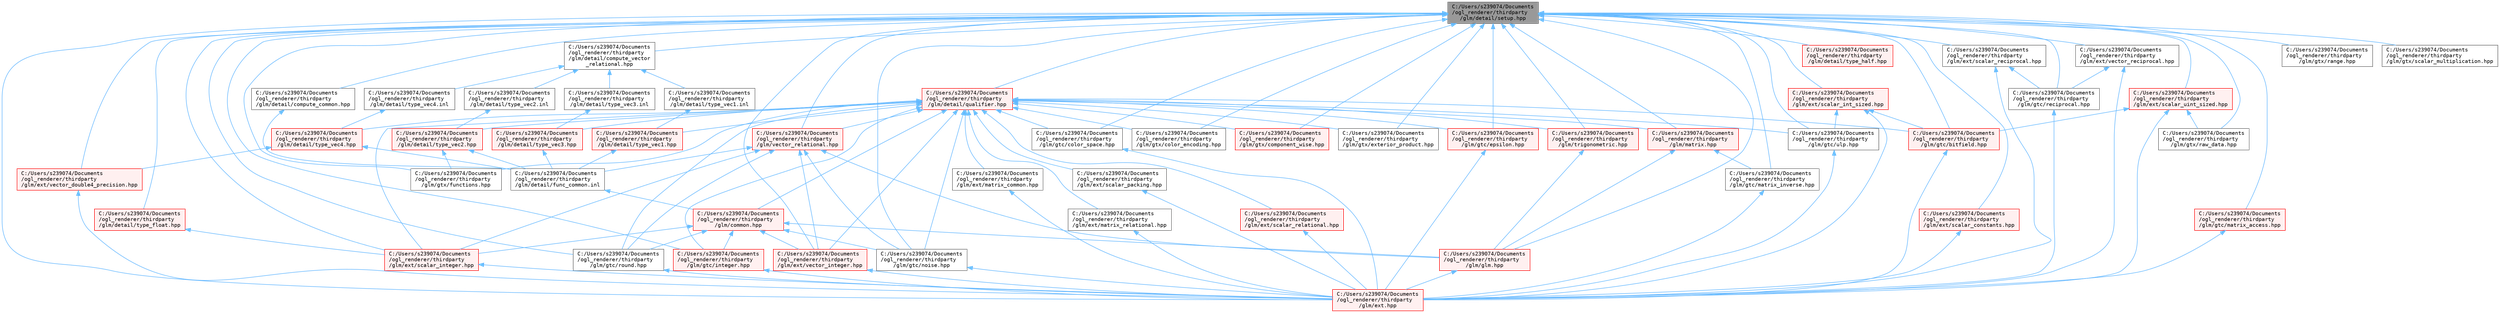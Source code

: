 digraph "C:/Users/s239074/Documents/ogl_renderer/thirdparty/glm/detail/setup.hpp"
{
 // LATEX_PDF_SIZE
  bgcolor="transparent";
  edge [fontname=Terminal,fontsize=10,labelfontname=Helvetica,labelfontsize=10];
  node [fontname=Terminal,fontsize=10,shape=box,height=0.2,width=0.4];
  Node1 [label="C:/Users/s239074/Documents\l/ogl_renderer/thirdparty\l/glm/detail/setup.hpp",height=0.2,width=0.4,color="gray40", fillcolor="grey60", style="filled", fontcolor="black",tooltip=" "];
  Node1 -> Node2 [dir="back",color="steelblue1",style="solid"];
  Node2 [label="C:/Users/s239074/Documents\l/ogl_renderer/thirdparty\l/glm/detail/compute_common.hpp",height=0.2,width=0.4,color="grey40", fillcolor="white", style="filled",URL="$compute__common_8hpp.html",tooltip=" "];
  Node2 -> Node3 [dir="back",color="steelblue1",style="solid"];
  Node3 [label="C:/Users/s239074/Documents\l/ogl_renderer/thirdparty\l/glm/detail/func_common.inl",height=0.2,width=0.4,color="grey40", fillcolor="white", style="filled",URL="$func__common_8inl.html",tooltip=" "];
  Node3 -> Node4 [dir="back",color="steelblue1",style="solid"];
  Node4 [label="C:/Users/s239074/Documents\l/ogl_renderer/thirdparty\l/glm/common.hpp",height=0.2,width=0.4,color="red", fillcolor="#FFF0F0", style="filled",URL="$common_8hpp.html",tooltip=" "];
  Node4 -> Node179 [dir="back",color="steelblue1",style="solid"];
  Node179 [label="C:/Users/s239074/Documents\l/ogl_renderer/thirdparty\l/glm/ext/scalar_integer.hpp",height=0.2,width=0.4,color="red", fillcolor="#FFF0F0", style="filled",URL="$scalar__integer_8hpp.html",tooltip=" "];
  Node179 -> Node7 [dir="back",color="steelblue1",style="solid"];
  Node7 [label="C:/Users/s239074/Documents\l/ogl_renderer/thirdparty\l/glm/ext.hpp",height=0.2,width=0.4,color="red", fillcolor="#FFF0F0", style="filled",URL="$ext_8hpp.html",tooltip=" "];
  Node4 -> Node181 [dir="back",color="steelblue1",style="solid"];
  Node181 [label="C:/Users/s239074/Documents\l/ogl_renderer/thirdparty\l/glm/ext/vector_integer.hpp",height=0.2,width=0.4,color="red", fillcolor="#FFF0F0", style="filled",URL="$vector__integer_8hpp.html",tooltip=" "];
  Node181 -> Node7 [dir="back",color="steelblue1",style="solid"];
  Node4 -> Node41 [dir="back",color="steelblue1",style="solid"];
  Node41 [label="C:/Users/s239074/Documents\l/ogl_renderer/thirdparty\l/glm/glm.hpp",height=0.2,width=0.4,color="red", fillcolor="#FFF0F0", style="filled",URL="$glm_8hpp.html",tooltip=" "];
  Node41 -> Node7 [dir="back",color="steelblue1",style="solid"];
  Node4 -> Node176 [dir="back",color="steelblue1",style="solid"];
  Node176 [label="C:/Users/s239074/Documents\l/ogl_renderer/thirdparty\l/glm/gtc/integer.hpp",height=0.2,width=0.4,color="red", fillcolor="#FFF0F0", style="filled",URL="$gtc_2integer_8hpp.html",tooltip=" "];
  Node176 -> Node7 [dir="back",color="steelblue1",style="solid"];
  Node4 -> Node6 [dir="back",color="steelblue1",style="solid"];
  Node6 [label="C:/Users/s239074/Documents\l/ogl_renderer/thirdparty\l/glm/gtc/noise.hpp",height=0.2,width=0.4,color="grey40", fillcolor="white", style="filled",URL="$noise_8hpp.html",tooltip=" "];
  Node6 -> Node7 [dir="back",color="steelblue1",style="solid"];
  Node4 -> Node183 [dir="back",color="steelblue1",style="solid"];
  Node183 [label="C:/Users/s239074/Documents\l/ogl_renderer/thirdparty\l/glm/gtc/round.hpp",height=0.2,width=0.4,color="grey40", fillcolor="white", style="filled",URL="$round_8hpp.html",tooltip=" "];
  Node183 -> Node7 [dir="back",color="steelblue1",style="solid"];
  Node1 -> Node201 [dir="back",color="steelblue1",style="solid"];
  Node201 [label="C:/Users/s239074/Documents\l/ogl_renderer/thirdparty\l/glm/detail/compute_vector\l_relational.hpp",height=0.2,width=0.4,color="grey40", fillcolor="white", style="filled",URL="$compute__vector__relational_8hpp.html",tooltip=" "];
  Node201 -> Node202 [dir="back",color="steelblue1",style="solid"];
  Node202 [label="C:/Users/s239074/Documents\l/ogl_renderer/thirdparty\l/glm/detail/type_vec1.inl",height=0.2,width=0.4,color="grey40", fillcolor="white", style="filled",URL="$type__vec1_8inl.html",tooltip=" "];
  Node202 -> Node203 [dir="back",color="steelblue1",style="solid"];
  Node203 [label="C:/Users/s239074/Documents\l/ogl_renderer/thirdparty\l/glm/detail/type_vec1.hpp",height=0.2,width=0.4,color="red", fillcolor="#FFF0F0", style="filled",URL="$type__vec1_8hpp.html",tooltip=" "];
  Node203 -> Node3 [dir="back",color="steelblue1",style="solid"];
  Node201 -> Node219 [dir="back",color="steelblue1",style="solid"];
  Node219 [label="C:/Users/s239074/Documents\l/ogl_renderer/thirdparty\l/glm/detail/type_vec2.inl",height=0.2,width=0.4,color="grey40", fillcolor="white", style="filled",URL="$type__vec2_8inl.html",tooltip=" "];
  Node219 -> Node220 [dir="back",color="steelblue1",style="solid"];
  Node220 [label="C:/Users/s239074/Documents\l/ogl_renderer/thirdparty\l/glm/detail/type_vec2.hpp",height=0.2,width=0.4,color="red", fillcolor="#FFF0F0", style="filled",URL="$type__vec2_8hpp.html",tooltip=" "];
  Node220 -> Node3 [dir="back",color="steelblue1",style="solid"];
  Node220 -> Node207 [dir="back",color="steelblue1",style="solid"];
  Node207 [label="C:/Users/s239074/Documents\l/ogl_renderer/thirdparty\l/glm/gtx/functions.hpp",height=0.2,width=0.4,color="grey40", fillcolor="white", style="filled",URL="$functions_8hpp.html",tooltip=" "];
  Node201 -> Node266 [dir="back",color="steelblue1",style="solid"];
  Node266 [label="C:/Users/s239074/Documents\l/ogl_renderer/thirdparty\l/glm/detail/type_vec3.inl",height=0.2,width=0.4,color="grey40", fillcolor="white", style="filled",URL="$type__vec3_8inl.html",tooltip=" "];
  Node266 -> Node267 [dir="back",color="steelblue1",style="solid"];
  Node267 [label="C:/Users/s239074/Documents\l/ogl_renderer/thirdparty\l/glm/detail/type_vec3.hpp",height=0.2,width=0.4,color="red", fillcolor="#FFF0F0", style="filled",URL="$type__vec3_8hpp.html",tooltip=" "];
  Node267 -> Node3 [dir="back",color="steelblue1",style="solid"];
  Node201 -> Node300 [dir="back",color="steelblue1",style="solid"];
  Node300 [label="C:/Users/s239074/Documents\l/ogl_renderer/thirdparty\l/glm/detail/type_vec4.inl",height=0.2,width=0.4,color="grey40", fillcolor="white", style="filled",URL="$type__vec4_8inl.html",tooltip=" "];
  Node300 -> Node301 [dir="back",color="steelblue1",style="solid"];
  Node301 [label="C:/Users/s239074/Documents\l/ogl_renderer/thirdparty\l/glm/detail/type_vec4.hpp",height=0.2,width=0.4,color="red", fillcolor="#FFF0F0", style="filled",URL="$type__vec4_8hpp.html",tooltip=" "];
  Node301 -> Node3 [dir="back",color="steelblue1",style="solid"];
  Node301 -> Node306 [dir="back",color="steelblue1",style="solid"];
  Node306 [label="C:/Users/s239074/Documents\l/ogl_renderer/thirdparty\l/glm/ext/vector_double4_precision.hpp",height=0.2,width=0.4,color="red", fillcolor="#FFF0F0", style="filled",URL="$vector__double4__precision_8hpp.html",tooltip=" "];
  Node306 -> Node7 [dir="back",color="steelblue1",style="solid"];
  Node1 -> Node313 [dir="back",color="steelblue1",style="solid"];
  Node313 [label="C:/Users/s239074/Documents\l/ogl_renderer/thirdparty\l/glm/detail/qualifier.hpp",height=0.2,width=0.4,color="red", fillcolor="#FFF0F0", style="filled",URL="$qualifier_8hpp.html",tooltip=" "];
  Node313 -> Node4 [dir="back",color="steelblue1",style="solid"];
  Node313 -> Node203 [dir="back",color="steelblue1",style="solid"];
  Node313 -> Node220 [dir="back",color="steelblue1",style="solid"];
  Node313 -> Node267 [dir="back",color="steelblue1",style="solid"];
  Node313 -> Node301 [dir="back",color="steelblue1",style="solid"];
  Node313 -> Node152 [dir="back",color="steelblue1",style="solid"];
  Node152 [label="C:/Users/s239074/Documents\l/ogl_renderer/thirdparty\l/glm/ext/matrix_common.hpp",height=0.2,width=0.4,color="grey40", fillcolor="white", style="filled",URL="$matrix__common_8hpp.html",tooltip=" "];
  Node152 -> Node7 [dir="back",color="steelblue1",style="solid"];
  Node313 -> Node173 [dir="back",color="steelblue1",style="solid"];
  Node173 [label="C:/Users/s239074/Documents\l/ogl_renderer/thirdparty\l/glm/ext/matrix_relational.hpp",height=0.2,width=0.4,color="grey40", fillcolor="white", style="filled",URL="$matrix__relational_8hpp.html",tooltip=" "];
  Node173 -> Node7 [dir="back",color="steelblue1",style="solid"];
  Node313 -> Node179 [dir="back",color="steelblue1",style="solid"];
  Node313 -> Node314 [dir="back",color="steelblue1",style="solid"];
  Node314 [label="C:/Users/s239074/Documents\l/ogl_renderer/thirdparty\l/glm/ext/scalar_packing.hpp",height=0.2,width=0.4,color="grey40", fillcolor="white", style="filled",URL="$scalar__packing_8hpp.html",tooltip=" "];
  Node314 -> Node7 [dir="back",color="steelblue1",style="solid"];
  Node313 -> Node185 [dir="back",color="steelblue1",style="solid"];
  Node185 [label="C:/Users/s239074/Documents\l/ogl_renderer/thirdparty\l/glm/ext/scalar_relational.hpp",height=0.2,width=0.4,color="red", fillcolor="#FFF0F0", style="filled",URL="$ext_2scalar__relational_8hpp.html",tooltip=" "];
  Node185 -> Node7 [dir="back",color="steelblue1",style="solid"];
  Node313 -> Node181 [dir="back",color="steelblue1",style="solid"];
  Node313 -> Node116 [dir="back",color="steelblue1",style="solid"];
  Node116 [label="C:/Users/s239074/Documents\l/ogl_renderer/thirdparty\l/glm/gtc/bitfield.hpp",height=0.2,width=0.4,color="red", fillcolor="#FFF0F0", style="filled",URL="$bitfield_8hpp.html",tooltip=" "];
  Node116 -> Node7 [dir="back",color="steelblue1",style="solid"];
  Node313 -> Node205 [dir="back",color="steelblue1",style="solid"];
  Node205 [label="C:/Users/s239074/Documents\l/ogl_renderer/thirdparty\l/glm/gtc/color_space.hpp",height=0.2,width=0.4,color="grey40", fillcolor="white", style="filled",URL="$gtc_2color__space_8hpp.html",tooltip=" "];
  Node205 -> Node7 [dir="back",color="steelblue1",style="solid"];
  Node313 -> Node196 [dir="back",color="steelblue1",style="solid"];
  Node196 [label="C:/Users/s239074/Documents\l/ogl_renderer/thirdparty\l/glm/gtc/epsilon.hpp",height=0.2,width=0.4,color="red", fillcolor="#FFF0F0", style="filled",URL="$epsilon_8hpp.html",tooltip=" "];
  Node196 -> Node7 [dir="back",color="steelblue1",style="solid"];
  Node313 -> Node176 [dir="back",color="steelblue1",style="solid"];
  Node313 -> Node6 [dir="back",color="steelblue1",style="solid"];
  Node313 -> Node183 [dir="back",color="steelblue1",style="solid"];
  Node313 -> Node191 [dir="back",color="steelblue1",style="solid"];
  Node191 [label="C:/Users/s239074/Documents\l/ogl_renderer/thirdparty\l/glm/gtc/ulp.hpp",height=0.2,width=0.4,color="grey40", fillcolor="white", style="filled",URL="$ulp_8hpp.html",tooltip=" "];
  Node191 -> Node7 [dir="back",color="steelblue1",style="solid"];
  Node313 -> Node290 [dir="back",color="steelblue1",style="solid"];
  Node290 [label="C:/Users/s239074/Documents\l/ogl_renderer/thirdparty\l/glm/gtx/color_encoding.hpp",height=0.2,width=0.4,color="grey40", fillcolor="white", style="filled",URL="$color__encoding_8hpp.html",tooltip=" "];
  Node313 -> Node178 [dir="back",color="steelblue1",style="solid"];
  Node178 [label="C:/Users/s239074/Documents\l/ogl_renderer/thirdparty\l/glm/gtx/component_wise.hpp",height=0.2,width=0.4,color="red", fillcolor="#FFF0F0", style="filled",URL="$component__wise_8hpp.html",tooltip=" "];
  Node313 -> Node317 [dir="back",color="steelblue1",style="solid"];
  Node317 [label="C:/Users/s239074/Documents\l/ogl_renderer/thirdparty\l/glm/gtx/exterior_product.hpp",height=0.2,width=0.4,color="grey40", fillcolor="white", style="filled",URL="$exterior__product_8hpp.html",tooltip=" "];
  Node313 -> Node207 [dir="back",color="steelblue1",style="solid"];
  Node313 -> Node32 [dir="back",color="steelblue1",style="solid"];
  Node32 [label="C:/Users/s239074/Documents\l/ogl_renderer/thirdparty\l/glm/matrix.hpp",height=0.2,width=0.4,color="red", fillcolor="#FFF0F0", style="filled",URL="$matrix_8hpp.html",tooltip=" "];
  Node32 -> Node41 [dir="back",color="steelblue1",style="solid"];
  Node32 -> Node101 [dir="back",color="steelblue1",style="solid"];
  Node101 [label="C:/Users/s239074/Documents\l/ogl_renderer/thirdparty\l/glm/gtc/matrix_inverse.hpp",height=0.2,width=0.4,color="grey40", fillcolor="white", style="filled",URL="$matrix__inverse_8hpp.html",tooltip=" "];
  Node101 -> Node7 [dir="back",color="steelblue1",style="solid"];
  Node313 -> Node319 [dir="back",color="steelblue1",style="solid"];
  Node319 [label="C:/Users/s239074/Documents\l/ogl_renderer/thirdparty\l/glm/trigonometric.hpp",height=0.2,width=0.4,color="red", fillcolor="#FFF0F0", style="filled",URL="$trigonometric_8hpp.html",tooltip=" "];
  Node319 -> Node41 [dir="back",color="steelblue1",style="solid"];
  Node313 -> Node326 [dir="back",color="steelblue1",style="solid"];
  Node326 [label="C:/Users/s239074/Documents\l/ogl_renderer/thirdparty\l/glm/vector_relational.hpp",height=0.2,width=0.4,color="red", fillcolor="#FFF0F0", style="filled",URL="$vector__relational_8hpp.html",tooltip=" "];
  Node326 -> Node3 [dir="back",color="steelblue1",style="solid"];
  Node326 -> Node179 [dir="back",color="steelblue1",style="solid"];
  Node326 -> Node181 [dir="back",color="steelblue1",style="solid"];
  Node326 -> Node41 [dir="back",color="steelblue1",style="solid"];
  Node326 -> Node6 [dir="back",color="steelblue1",style="solid"];
  Node326 -> Node183 [dir="back",color="steelblue1",style="solid"];
  Node1 -> Node329 [dir="back",color="steelblue1",style="solid"];
  Node329 [label="C:/Users/s239074/Documents\l/ogl_renderer/thirdparty\l/glm/detail/type_float.hpp",height=0.2,width=0.4,color="red", fillcolor="#FFF0F0", style="filled",URL="$type__float_8hpp.html",tooltip=" "];
  Node329 -> Node179 [dir="back",color="steelblue1",style="solid"];
  Node1 -> Node331 [dir="back",color="steelblue1",style="solid"];
  Node331 [label="C:/Users/s239074/Documents\l/ogl_renderer/thirdparty\l/glm/detail/type_half.hpp",height=0.2,width=0.4,color="red", fillcolor="#FFF0F0", style="filled",URL="$type__half_8hpp.html",tooltip=" "];
  Node1 -> Node7 [dir="back",color="steelblue1",style="solid"];
  Node1 -> Node332 [dir="back",color="steelblue1",style="solid"];
  Node332 [label="C:/Users/s239074/Documents\l/ogl_renderer/thirdparty\l/glm/ext/scalar_constants.hpp",height=0.2,width=0.4,color="red", fillcolor="#FFF0F0", style="filled",URL="$scalar__constants_8hpp.html",tooltip=" "];
  Node332 -> Node7 [dir="back",color="steelblue1",style="solid"];
  Node1 -> Node339 [dir="back",color="steelblue1",style="solid"];
  Node339 [label="C:/Users/s239074/Documents\l/ogl_renderer/thirdparty\l/glm/ext/scalar_int_sized.hpp",height=0.2,width=0.4,color="red", fillcolor="#FFF0F0", style="filled",URL="$scalar__int__sized_8hpp.html",tooltip=" "];
  Node339 -> Node7 [dir="back",color="steelblue1",style="solid"];
  Node339 -> Node116 [dir="back",color="steelblue1",style="solid"];
  Node339 -> Node191 [dir="back",color="steelblue1",style="solid"];
  Node1 -> Node179 [dir="back",color="steelblue1",style="solid"];
  Node1 -> Node321 [dir="back",color="steelblue1",style="solid"];
  Node321 [label="C:/Users/s239074/Documents\l/ogl_renderer/thirdparty\l/glm/ext/scalar_reciprocal.hpp",height=0.2,width=0.4,color="grey40", fillcolor="white", style="filled",URL="$scalar__reciprocal_8hpp.html",tooltip=" "];
  Node321 -> Node7 [dir="back",color="steelblue1",style="solid"];
  Node321 -> Node322 [dir="back",color="steelblue1",style="solid"];
  Node322 [label="C:/Users/s239074/Documents\l/ogl_renderer/thirdparty\l/glm/gtc/reciprocal.hpp",height=0.2,width=0.4,color="grey40", fillcolor="white", style="filled",URL="$reciprocal_8hpp.html",tooltip=" "];
  Node322 -> Node7 [dir="back",color="steelblue1",style="solid"];
  Node1 -> Node340 [dir="back",color="steelblue1",style="solid"];
  Node340 [label="C:/Users/s239074/Documents\l/ogl_renderer/thirdparty\l/glm/ext/scalar_uint_sized.hpp",height=0.2,width=0.4,color="red", fillcolor="#FFF0F0", style="filled",URL="$scalar__uint__sized_8hpp.html",tooltip=" "];
  Node340 -> Node7 [dir="back",color="steelblue1",style="solid"];
  Node340 -> Node116 [dir="back",color="steelblue1",style="solid"];
  Node340 -> Node341 [dir="back",color="steelblue1",style="solid"];
  Node341 [label="C:/Users/s239074/Documents\l/ogl_renderer/thirdparty\l/glm/gtx/raw_data.hpp",height=0.2,width=0.4,color="grey40", fillcolor="white", style="filled",URL="$raw__data_8hpp.html",tooltip=" "];
  Node1 -> Node306 [dir="back",color="steelblue1",style="solid"];
  Node1 -> Node181 [dir="back",color="steelblue1",style="solid"];
  Node1 -> Node324 [dir="back",color="steelblue1",style="solid"];
  Node324 [label="C:/Users/s239074/Documents\l/ogl_renderer/thirdparty\l/glm/ext/vector_reciprocal.hpp",height=0.2,width=0.4,color="grey40", fillcolor="white", style="filled",URL="$vector__reciprocal_8hpp.html",tooltip=" "];
  Node324 -> Node7 [dir="back",color="steelblue1",style="solid"];
  Node324 -> Node322 [dir="back",color="steelblue1",style="solid"];
  Node1 -> Node41 [dir="back",color="steelblue1",style="solid"];
  Node1 -> Node116 [dir="back",color="steelblue1",style="solid"];
  Node1 -> Node205 [dir="back",color="steelblue1",style="solid"];
  Node1 -> Node196 [dir="back",color="steelblue1",style="solid"];
  Node1 -> Node176 [dir="back",color="steelblue1",style="solid"];
  Node1 -> Node342 [dir="back",color="steelblue1",style="solid"];
  Node342 [label="C:/Users/s239074/Documents\l/ogl_renderer/thirdparty\l/glm/gtc/matrix_access.hpp",height=0.2,width=0.4,color="red", fillcolor="#FFF0F0", style="filled",URL="$matrix__access_8hpp.html",tooltip=" "];
  Node342 -> Node7 [dir="back",color="steelblue1",style="solid"];
  Node1 -> Node101 [dir="back",color="steelblue1",style="solid"];
  Node1 -> Node6 [dir="back",color="steelblue1",style="solid"];
  Node1 -> Node322 [dir="back",color="steelblue1",style="solid"];
  Node1 -> Node183 [dir="back",color="steelblue1",style="solid"];
  Node1 -> Node191 [dir="back",color="steelblue1",style="solid"];
  Node1 -> Node290 [dir="back",color="steelblue1",style="solid"];
  Node1 -> Node178 [dir="back",color="steelblue1",style="solid"];
  Node1 -> Node317 [dir="back",color="steelblue1",style="solid"];
  Node1 -> Node207 [dir="back",color="steelblue1",style="solid"];
  Node1 -> Node104 [dir="back",color="steelblue1",style="solid"];
  Node104 [label="C:/Users/s239074/Documents\l/ogl_renderer/thirdparty\l/glm/gtx/range.hpp",height=0.2,width=0.4,color="grey40", fillcolor="white", style="filled",URL="$range_8hpp.html",tooltip=" "];
  Node1 -> Node341 [dir="back",color="steelblue1",style="solid"];
  Node1 -> Node105 [dir="back",color="steelblue1",style="solid"];
  Node105 [label="C:/Users/s239074/Documents\l/ogl_renderer/thirdparty\l/glm/gtx/scalar_multiplication.hpp",height=0.2,width=0.4,color="grey40", fillcolor="white", style="filled",URL="$scalar__multiplication_8hpp.html",tooltip=" "];
  Node1 -> Node32 [dir="back",color="steelblue1",style="solid"];
  Node1 -> Node319 [dir="back",color="steelblue1",style="solid"];
  Node1 -> Node326 [dir="back",color="steelblue1",style="solid"];
}

